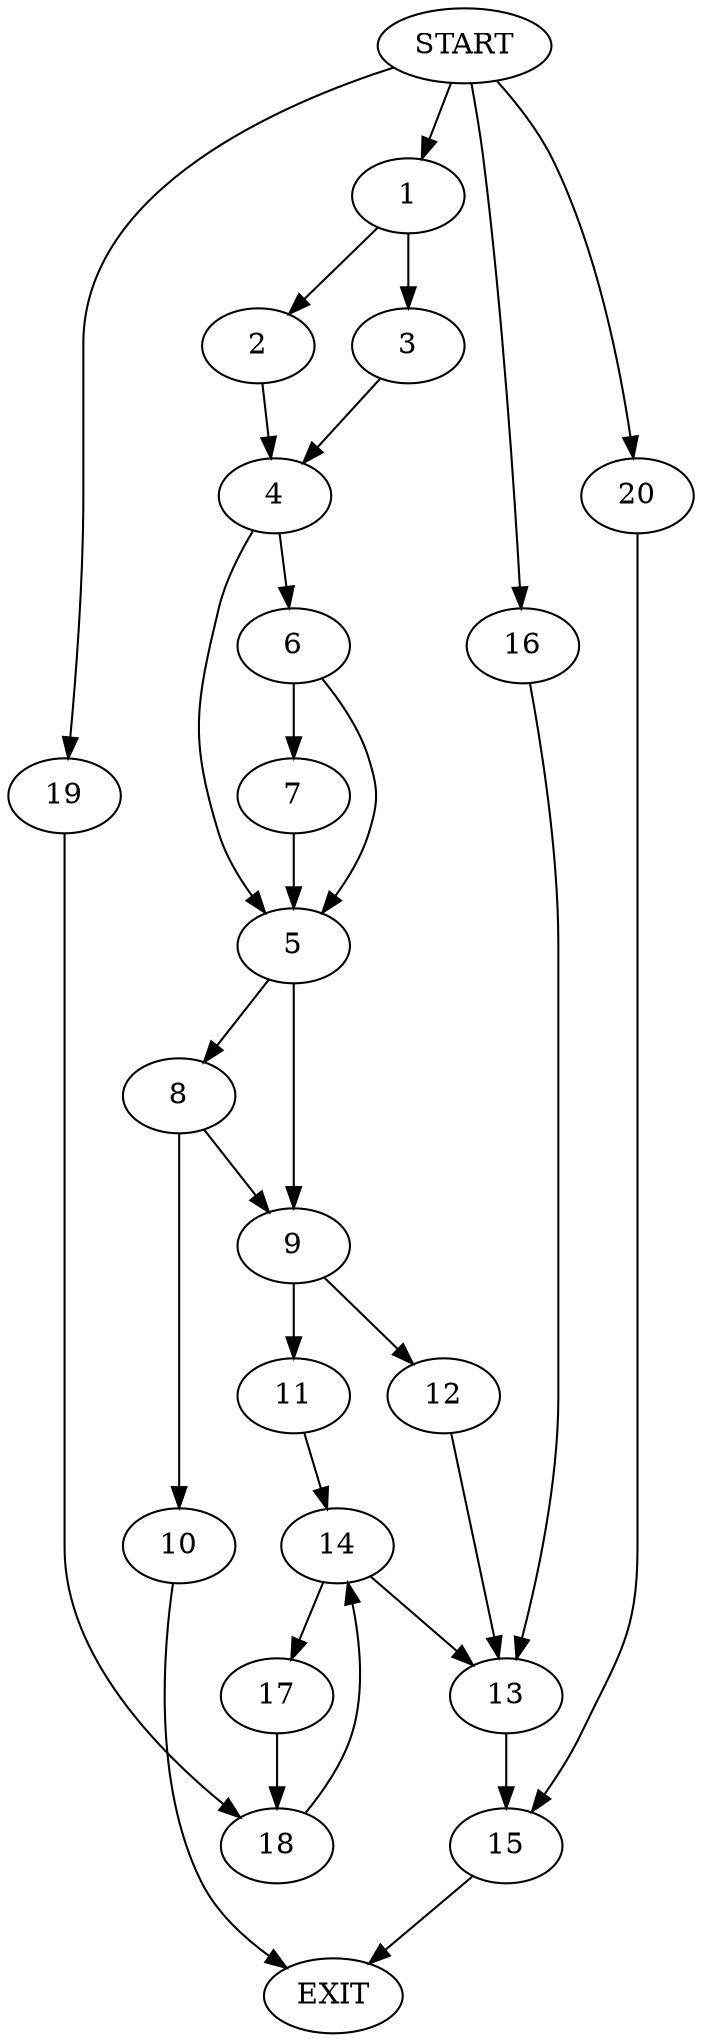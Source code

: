 digraph {
0 [label="START"]
21 [label="EXIT"]
0 -> 1
1 -> 2
1 -> 3
2 -> 4
3 -> 4
4 -> 5
4 -> 6
6 -> 5
6 -> 7
5 -> 8
5 -> 9
7 -> 5
8 -> 10
8 -> 9
9 -> 11
9 -> 12
10 -> 21
12 -> 13
11 -> 14
13 -> 15
0 -> 16
16 -> 13
14 -> 13
14 -> 17
17 -> 18
18 -> 14
0 -> 19
19 -> 18
15 -> 21
0 -> 20
20 -> 15
}
